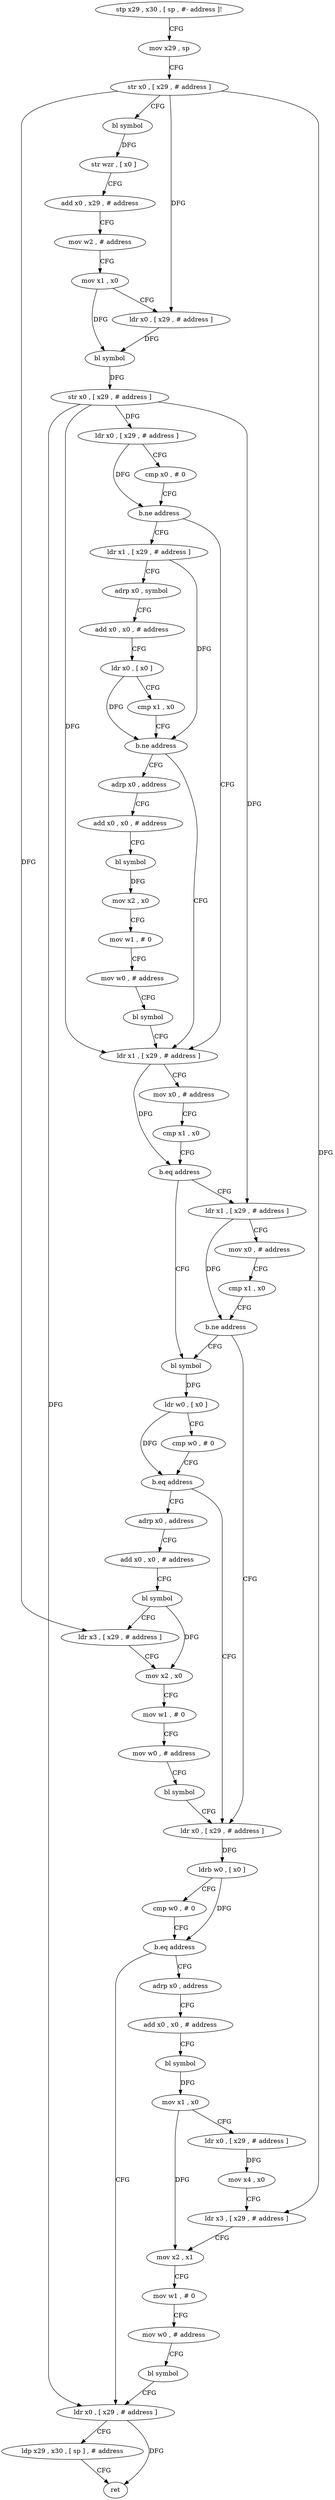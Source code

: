 digraph "func" {
"4200388" [label = "stp x29 , x30 , [ sp , #- address ]!" ]
"4200392" [label = "mov x29 , sp" ]
"4200396" [label = "str x0 , [ x29 , # address ]" ]
"4200400" [label = "bl symbol" ]
"4200404" [label = "str wzr , [ x0 ]" ]
"4200408" [label = "add x0 , x29 , # address" ]
"4200412" [label = "mov w2 , # address" ]
"4200416" [label = "mov x1 , x0" ]
"4200420" [label = "ldr x0 , [ x29 , # address ]" ]
"4200424" [label = "bl symbol" ]
"4200428" [label = "str x0 , [ x29 , # address ]" ]
"4200432" [label = "ldr x0 , [ x29 , # address ]" ]
"4200436" [label = "cmp x0 , # 0" ]
"4200440" [label = "b.ne address" ]
"4200496" [label = "ldr x1 , [ x29 , # address ]" ]
"4200444" [label = "ldr x1 , [ x29 , # address ]" ]
"4200500" [label = "mov x0 , # address" ]
"4200504" [label = "cmp x1 , x0" ]
"4200508" [label = "b.eq address" ]
"4200528" [label = "bl symbol" ]
"4200512" [label = "ldr x1 , [ x29 , # address ]" ]
"4200448" [label = "adrp x0 , symbol" ]
"4200452" [label = "add x0 , x0 , # address" ]
"4200456" [label = "ldr x0 , [ x0 ]" ]
"4200460" [label = "cmp x1 , x0" ]
"4200464" [label = "b.ne address" ]
"4200468" [label = "adrp x0 , address" ]
"4200532" [label = "ldr w0 , [ x0 ]" ]
"4200536" [label = "cmp w0 , # 0" ]
"4200540" [label = "b.eq address" ]
"4200576" [label = "ldr x0 , [ x29 , # address ]" ]
"4200544" [label = "adrp x0 , address" ]
"4200516" [label = "mov x0 , # address" ]
"4200520" [label = "cmp x1 , x0" ]
"4200524" [label = "b.ne address" ]
"4200472" [label = "add x0 , x0 , # address" ]
"4200476" [label = "bl symbol" ]
"4200480" [label = "mov x2 , x0" ]
"4200484" [label = "mov w1 , # 0" ]
"4200488" [label = "mov w0 , # address" ]
"4200492" [label = "bl symbol" ]
"4200580" [label = "ldrb w0 , [ x0 ]" ]
"4200584" [label = "cmp w0 , # 0" ]
"4200588" [label = "b.eq address" ]
"4200636" [label = "ldr x0 , [ x29 , # address ]" ]
"4200592" [label = "adrp x0 , address" ]
"4200548" [label = "add x0 , x0 , # address" ]
"4200552" [label = "bl symbol" ]
"4200556" [label = "ldr x3 , [ x29 , # address ]" ]
"4200560" [label = "mov x2 , x0" ]
"4200564" [label = "mov w1 , # 0" ]
"4200568" [label = "mov w0 , # address" ]
"4200572" [label = "bl symbol" ]
"4200640" [label = "ldp x29 , x30 , [ sp ] , # address" ]
"4200644" [label = "ret" ]
"4200596" [label = "add x0 , x0 , # address" ]
"4200600" [label = "bl symbol" ]
"4200604" [label = "mov x1 , x0" ]
"4200608" [label = "ldr x0 , [ x29 , # address ]" ]
"4200612" [label = "mov x4 , x0" ]
"4200616" [label = "ldr x3 , [ x29 , # address ]" ]
"4200620" [label = "mov x2 , x1" ]
"4200624" [label = "mov w1 , # 0" ]
"4200628" [label = "mov w0 , # address" ]
"4200632" [label = "bl symbol" ]
"4200388" -> "4200392" [ label = "CFG" ]
"4200392" -> "4200396" [ label = "CFG" ]
"4200396" -> "4200400" [ label = "CFG" ]
"4200396" -> "4200420" [ label = "DFG" ]
"4200396" -> "4200556" [ label = "DFG" ]
"4200396" -> "4200616" [ label = "DFG" ]
"4200400" -> "4200404" [ label = "DFG" ]
"4200404" -> "4200408" [ label = "CFG" ]
"4200408" -> "4200412" [ label = "CFG" ]
"4200412" -> "4200416" [ label = "CFG" ]
"4200416" -> "4200420" [ label = "CFG" ]
"4200416" -> "4200424" [ label = "DFG" ]
"4200420" -> "4200424" [ label = "DFG" ]
"4200424" -> "4200428" [ label = "DFG" ]
"4200428" -> "4200432" [ label = "DFG" ]
"4200428" -> "4200496" [ label = "DFG" ]
"4200428" -> "4200512" [ label = "DFG" ]
"4200428" -> "4200636" [ label = "DFG" ]
"4200432" -> "4200436" [ label = "CFG" ]
"4200432" -> "4200440" [ label = "DFG" ]
"4200436" -> "4200440" [ label = "CFG" ]
"4200440" -> "4200496" [ label = "CFG" ]
"4200440" -> "4200444" [ label = "CFG" ]
"4200496" -> "4200500" [ label = "CFG" ]
"4200496" -> "4200508" [ label = "DFG" ]
"4200444" -> "4200448" [ label = "CFG" ]
"4200444" -> "4200464" [ label = "DFG" ]
"4200500" -> "4200504" [ label = "CFG" ]
"4200504" -> "4200508" [ label = "CFG" ]
"4200508" -> "4200528" [ label = "CFG" ]
"4200508" -> "4200512" [ label = "CFG" ]
"4200528" -> "4200532" [ label = "DFG" ]
"4200512" -> "4200516" [ label = "CFG" ]
"4200512" -> "4200524" [ label = "DFG" ]
"4200448" -> "4200452" [ label = "CFG" ]
"4200452" -> "4200456" [ label = "CFG" ]
"4200456" -> "4200460" [ label = "CFG" ]
"4200456" -> "4200464" [ label = "DFG" ]
"4200460" -> "4200464" [ label = "CFG" ]
"4200464" -> "4200496" [ label = "CFG" ]
"4200464" -> "4200468" [ label = "CFG" ]
"4200468" -> "4200472" [ label = "CFG" ]
"4200532" -> "4200536" [ label = "CFG" ]
"4200532" -> "4200540" [ label = "DFG" ]
"4200536" -> "4200540" [ label = "CFG" ]
"4200540" -> "4200576" [ label = "CFG" ]
"4200540" -> "4200544" [ label = "CFG" ]
"4200576" -> "4200580" [ label = "DFG" ]
"4200544" -> "4200548" [ label = "CFG" ]
"4200516" -> "4200520" [ label = "CFG" ]
"4200520" -> "4200524" [ label = "CFG" ]
"4200524" -> "4200576" [ label = "CFG" ]
"4200524" -> "4200528" [ label = "CFG" ]
"4200472" -> "4200476" [ label = "CFG" ]
"4200476" -> "4200480" [ label = "DFG" ]
"4200480" -> "4200484" [ label = "CFG" ]
"4200484" -> "4200488" [ label = "CFG" ]
"4200488" -> "4200492" [ label = "CFG" ]
"4200492" -> "4200496" [ label = "CFG" ]
"4200580" -> "4200584" [ label = "CFG" ]
"4200580" -> "4200588" [ label = "DFG" ]
"4200584" -> "4200588" [ label = "CFG" ]
"4200588" -> "4200636" [ label = "CFG" ]
"4200588" -> "4200592" [ label = "CFG" ]
"4200636" -> "4200640" [ label = "CFG" ]
"4200636" -> "4200644" [ label = "DFG" ]
"4200592" -> "4200596" [ label = "CFG" ]
"4200548" -> "4200552" [ label = "CFG" ]
"4200552" -> "4200556" [ label = "CFG" ]
"4200552" -> "4200560" [ label = "DFG" ]
"4200556" -> "4200560" [ label = "CFG" ]
"4200560" -> "4200564" [ label = "CFG" ]
"4200564" -> "4200568" [ label = "CFG" ]
"4200568" -> "4200572" [ label = "CFG" ]
"4200572" -> "4200576" [ label = "CFG" ]
"4200640" -> "4200644" [ label = "CFG" ]
"4200596" -> "4200600" [ label = "CFG" ]
"4200600" -> "4200604" [ label = "DFG" ]
"4200604" -> "4200608" [ label = "CFG" ]
"4200604" -> "4200620" [ label = "DFG" ]
"4200608" -> "4200612" [ label = "DFG" ]
"4200612" -> "4200616" [ label = "CFG" ]
"4200616" -> "4200620" [ label = "CFG" ]
"4200620" -> "4200624" [ label = "CFG" ]
"4200624" -> "4200628" [ label = "CFG" ]
"4200628" -> "4200632" [ label = "CFG" ]
"4200632" -> "4200636" [ label = "CFG" ]
}

